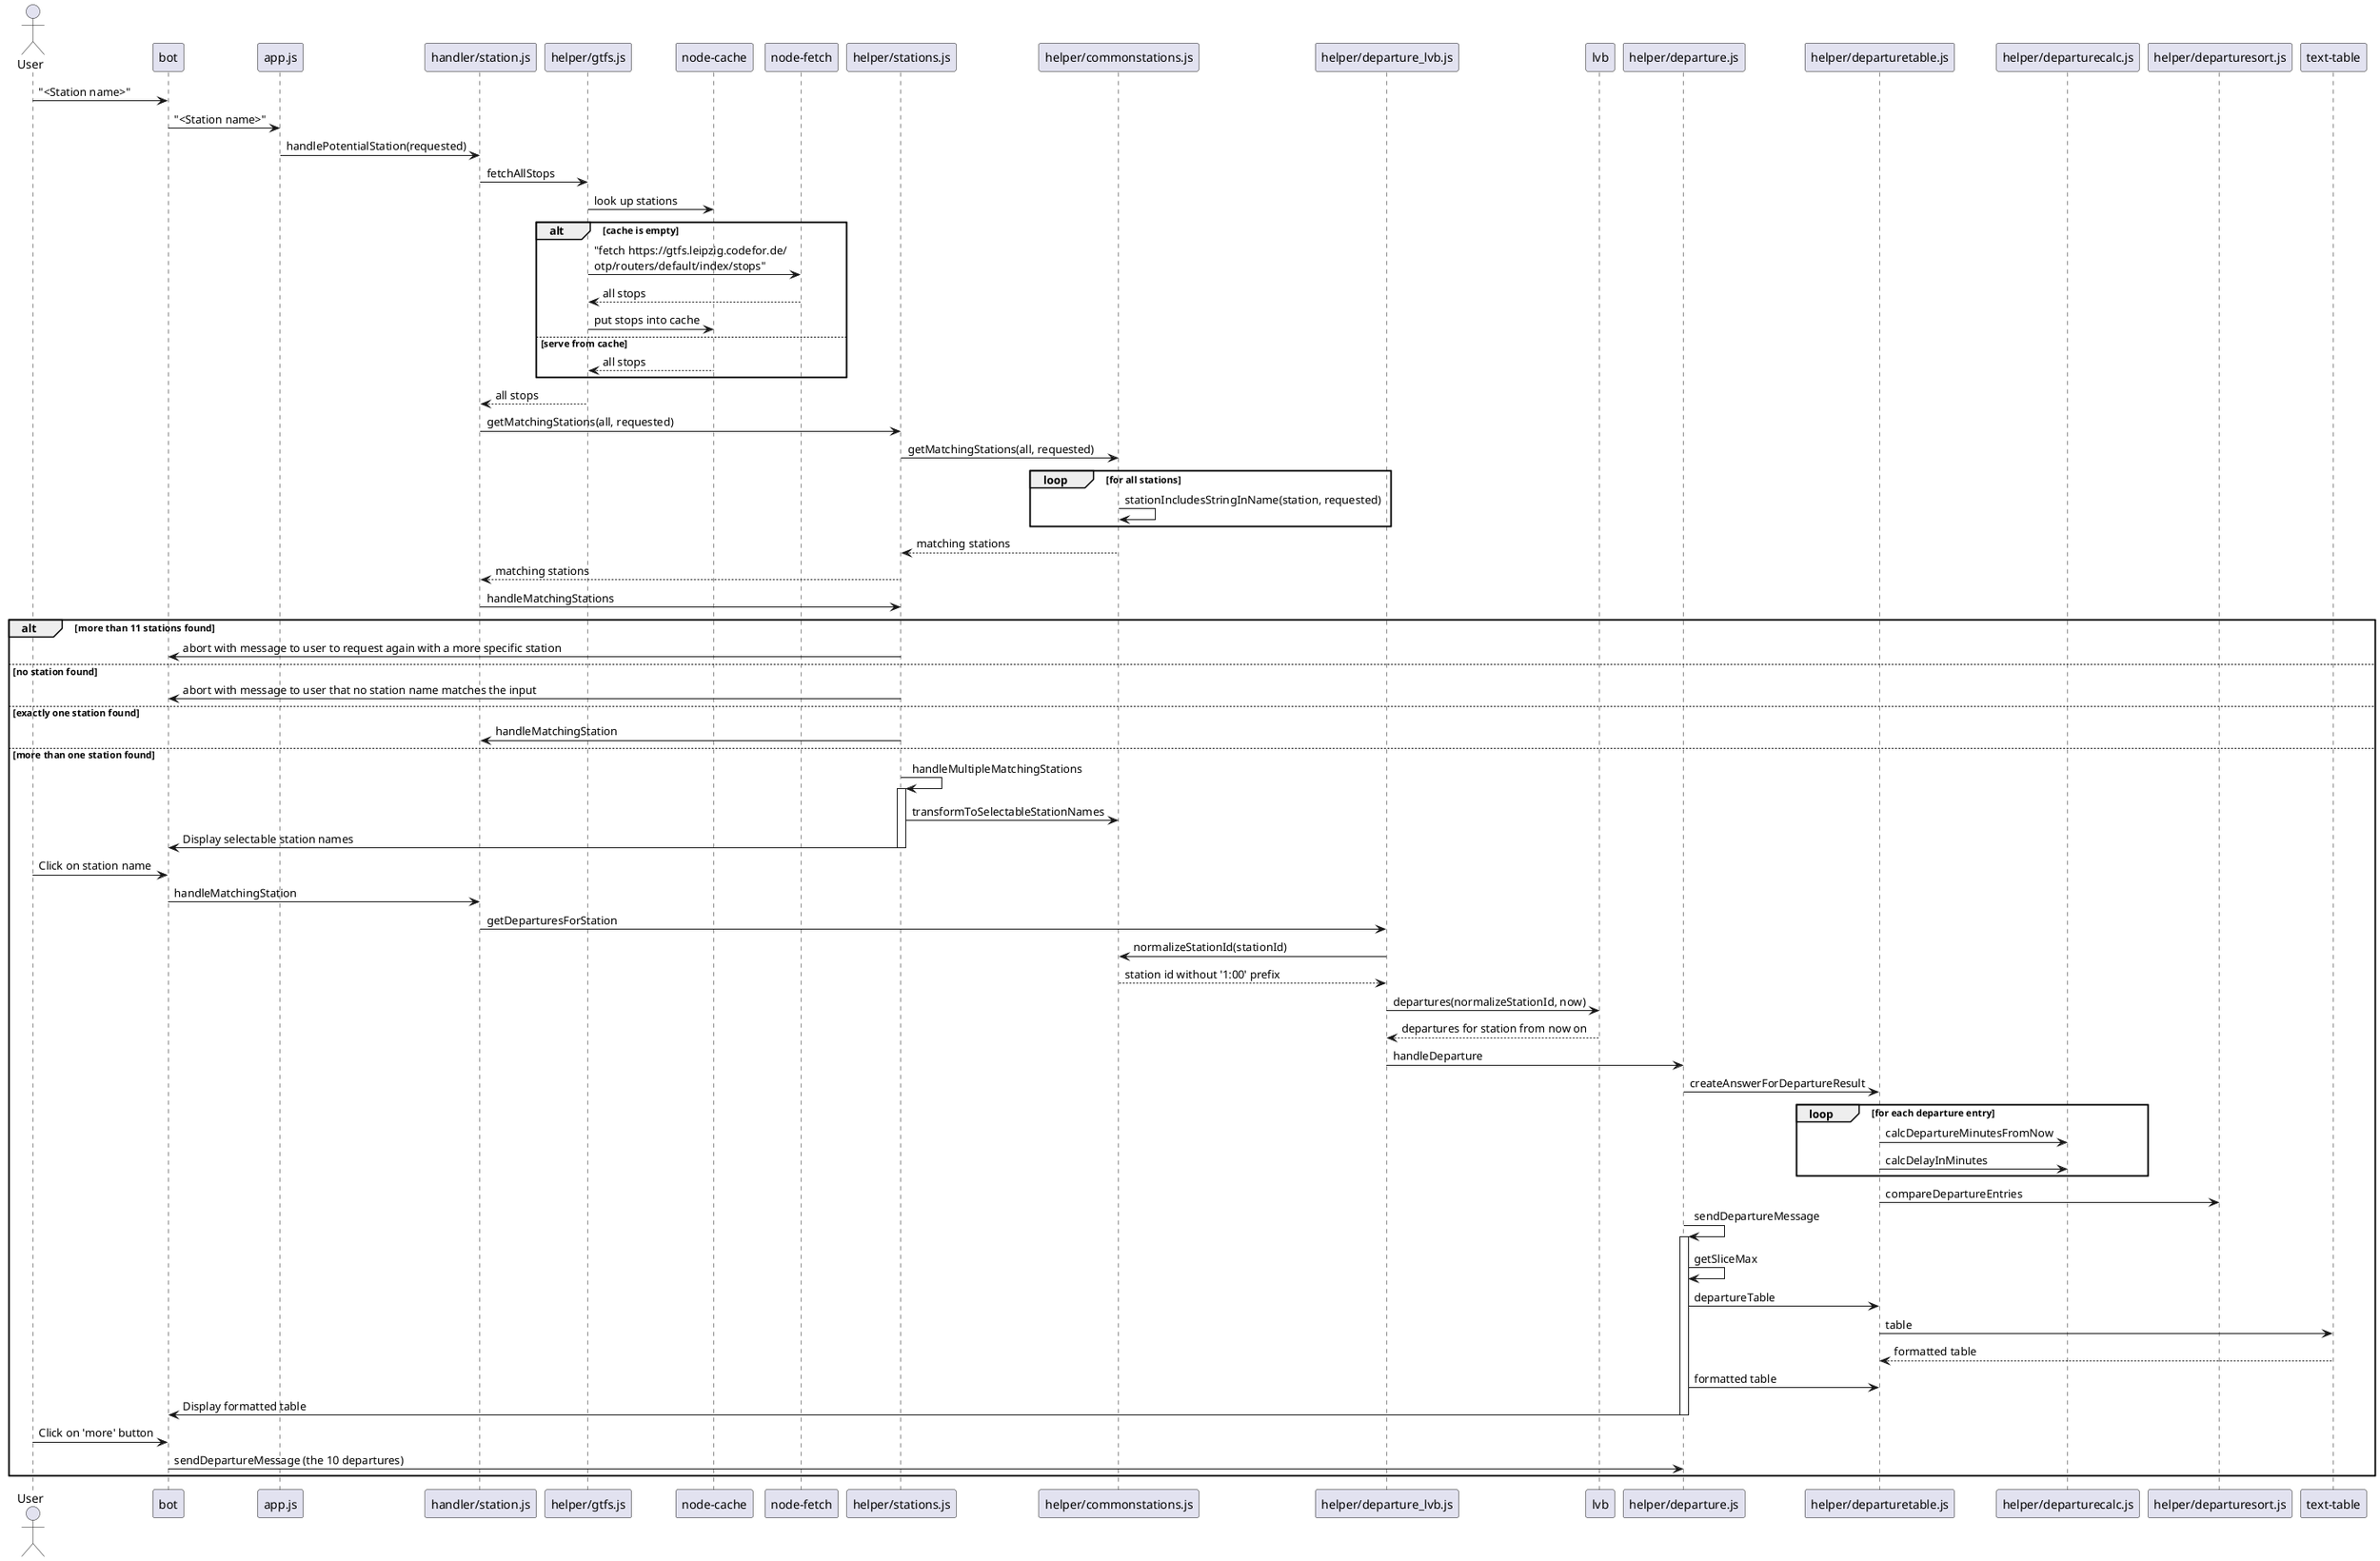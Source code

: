 @startuml use cases
actor User
User -> bot: "<Station name>"
bot -> "app.js": "<Station name>"
"app.js" -> "handler/station.js": handlePotentialStation(requested)
"handler/station.js" -> "helper/gtfs.js": fetchAllStops
"helper/gtfs.js" -> "node-cache": look up stations
alt cache is empty
  "helper/gtfs.js" -> "node-fetch": "fetch https://gtfs.leipzig.codefor.de/\notp/routers/default/index/stops"
  "helper/gtfs.js" <-- "node-fetch": all stops
  "helper/gtfs.js" -> "node-cache": put stops into cache
else serve from cache
  "helper/gtfs.js" <-- "node-cache": all stops
end
"handler/station.js" <-- "helper/gtfs.js": all stops
"handler/station.js" -> "helper/stations.js": getMatchingStations(all, requested)
"helper/stations.js" -> "helper/commonstations.js": getMatchingStations(all, requested)
loop for all stations
  "helper/commonstations.js" -> "helper/commonstations.js": stationIncludesStringInName(station, requested)
end
"helper/stations.js" <-- "helper/commonstations.js": matching stations
"handler/station.js" <-- "helper/stations.js": matching stations
"handler/station.js" -> "helper/stations.js": handleMatchingStations
alt more than 11 stations found
  "helper/stations.js" -> bot: abort with message to user to request again with a more specific station
else no station found
  "helper/stations.js" -> bot: abort with message to user that no station name matches the input
else exactly one station found
  "helper/stations.js" -> "handler/station.js": handleMatchingStation
else more than one station found
  "helper/stations.js" -> "helper/stations.js": handleMultipleMatchingStations
  activate "helper/stations.js"
    "helper/stations.js" -> "helper/commonstations.js": transformToSelectableStationNames
    "helper/stations.js" -> bot: Display selectable station names
  deactivate "helper/stations.js"
  User -> bot: Click on station name
  bot -> "handler/station.js": handleMatchingStation
  "handler/station.js" -> "helper/departure_lvb.js": getDeparturesForStation
  "helper/departure_lvb.js" -> "helper/commonstations.js": normalizeStationId(stationId)
  "helper/departure_lvb.js" <-- "helper/commonstations.js": station id without '1:00' prefix
  "helper/departure_lvb.js" -> "lvb": departures(normalizeStationId, now)
  "helper/departure_lvb.js" <-- "lvb": departures for station from now on
  "helper/departure_lvb.js" -> "helper/departure.js": handleDeparture
  "helper/departure.js" -> "helper/departuretable.js": createAnswerForDepartureResult
  loop for each departure entry
    "helper/departuretable.js" -> "helper/departurecalc.js": calcDepartureMinutesFromNow
    "helper/departuretable.js" -> "helper/departurecalc.js": calcDelayInMinutes
  end
  "helper/departuretable.js" -> "helper/departuresort.js": compareDepartureEntries
  "helper/departure.js" -> "helper/departure.js": sendDepartureMessage
  activate "helper/departure.js"
    "helper/departure.js" -> "helper/departure.js": getSliceMax
    "helper/departure.js" -> "helper/departuretable.js": departureTable
    "helper/departuretable.js" -> "text-table": table
    "helper/departuretable.js" <-- "text-table": formatted table
    "helper/departure.js" -> "helper/departuretable.js": formatted table
    "helper/departure.js" -> bot: Display formatted table
  deactivate "helper/departure.js"
  User -> bot: Click on 'more' button
  bot -> "helper/departure.js": sendDepartureMessage (the 10 departures)
end
@enduml